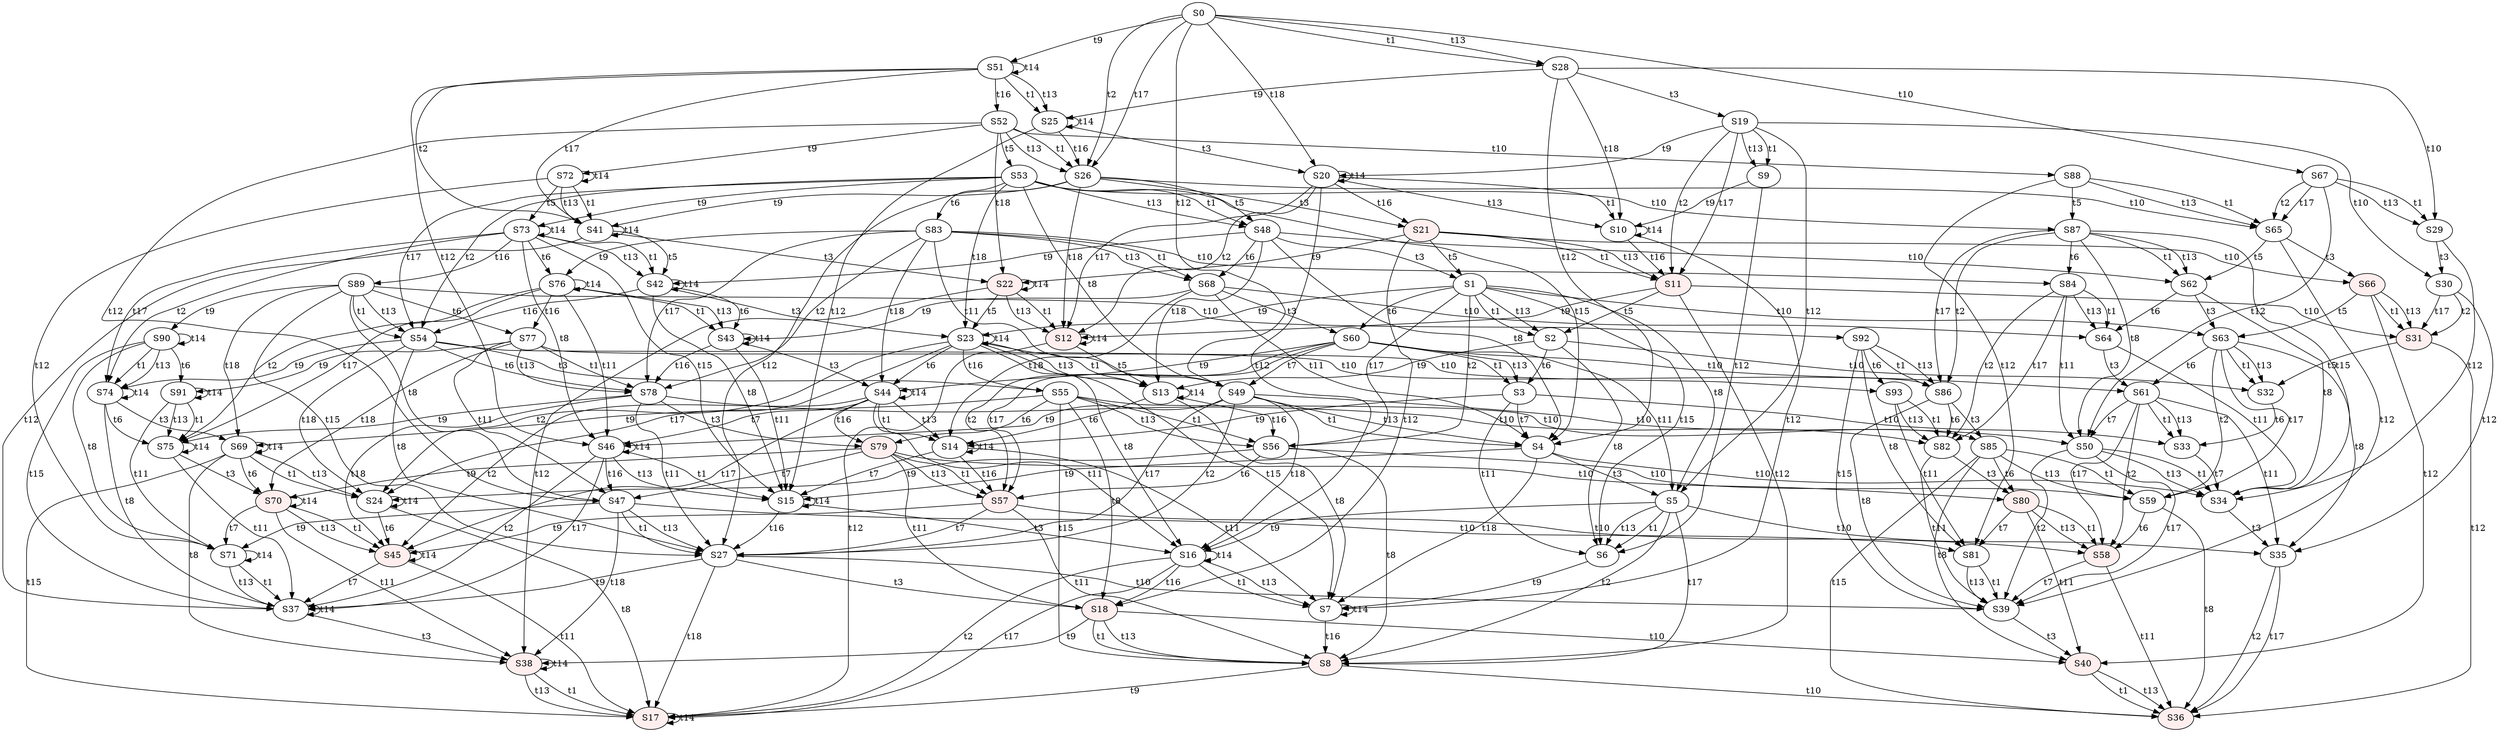 digraph "SCdebug/38" {
node [fillcolor="#FFFFFF"]; S55 ;
node [fillcolor="#FFFFFF"]; S53 ;
node [fillcolor="#FFFFFF"]; S49 ;
node [fillcolor="#FFFFFF"]; S47 ;
node [style=filled fillcolor="#FFEEEE"]; S18 ;
node [fillcolor="#FFFFFF"]; S1 ;
node [fillcolor="#FFFFFF"]; S5 ;
node [fillcolor="#FFFFFF"]; S89 ;
node [fillcolor="#FFFFFF"]; S46 ;
node [style=filled fillcolor="#FFEEEE"]; S38 ;
node [fillcolor="#FFFFFF"]; S23 ;
node [fillcolor="#FFFFFF"]; S16 ;
node [fillcolor="#FFFFFF"]; S69 ;
node [fillcolor="#FFFFFF"]; S71 ;
node [fillcolor="#FFFFFF"]; S73 ;
node [fillcolor="#FFFFFF"]; S90 ;
node [fillcolor="#FFFFFF"]; S50 ;
node [style=filled fillcolor="#FFEEEE"]; S40 ;
node [fillcolor="#FFFFFF"]; S35 ;
node [fillcolor="#FFFFFF"]; S63 ;
node [fillcolor="#FFFFFF"]; S81 ;
node [fillcolor="#FFFFFF"]; S85 ;
node [fillcolor="#FFFFFF"]; S87 ;
node [fillcolor="#FFFFFF"]; S92 ;
node [fillcolor="#FFFFFF"]; S28 ;
node [fillcolor="#FFFFFF"]; S26 ;
node [fillcolor="#FFFFFF"]; S9 ;
node [style=filled fillcolor="#FFEEEE"]; S11 ;
node [fillcolor="#FFFFFF"]; S41 ;
node [fillcolor="#FFFFFF"]; S25 ;
node [fillcolor="#FFFFFF"]; S10 ;
node [style=filled fillcolor="#FFEEEE"]; S12 ;
node [style=filled fillcolor="#FFEEEE"]; S31 ;
node [fillcolor="#FFFFFF"]; S29 ;
node [fillcolor="#FFFFFF"]; S65 ;
node [fillcolor="#FFFFFF"]; S52 ;
node [fillcolor="#FFFFFF"]; S0 ;
node [style=filled fillcolor="#FFEEEE"]; S21 ;
node [fillcolor="#FFFFFF"]; S19 ;
node [fillcolor="#FFFFFF"]; S51 ;
node [style=filled fillcolor="#FFEEEE"]; S22 ;
node [fillcolor="#FFFFFF"]; S20 ;
node [fillcolor="#FFFFFF"]; S72 ;
node [fillcolor="#FFFFFF"]; S30 ;
node [style=filled fillcolor="#FFEEEE"]; S66 ;
node [fillcolor="#FFFFFF"]; S67 ;
node [fillcolor="#FFFFFF"]; S88 ;
node [style=filled fillcolor="#FFEEEE"]; S57 ;
node [fillcolor="#FFFFFF"]; S3 ;
node [fillcolor="#FFFFFF"]; S68 ;
node [fillcolor="#FFFFFF"]; S78 ;
node [style=filled fillcolor="#FFEEEE"]; S45 ;
node [fillcolor="#FFFFFF"]; S43 ;
node [fillcolor="#FFFFFF"]; S14 ;
node [fillcolor="#FFFFFF"]; S75 ;
node [style=filled fillcolor="#FFEEEE"]; S58 ;
node [fillcolor="#FFFFFF"]; S33 ;
node [fillcolor="#FFFFFF"]; S64 ;
node [fillcolor="#FFFFFF"]; S82 ;
node [fillcolor="#FFFFFF"]; S56 ;
node [fillcolor="#FFFFFF"]; S54 ;
node [fillcolor="#FFFFFF"]; S27 ;
node [fillcolor="#FFFFFF"]; S48 ;
node [fillcolor="#FFFFFF"]; S2 ;
node [fillcolor="#FFFFFF"]; S4 ;
node [fillcolor="#FFFFFF"]; S6 ;
node [style=filled fillcolor="#FFEEEE"]; S8 ;
node [fillcolor="#FFFFFF"]; S42 ;
node [fillcolor="#FFFFFF"]; S37 ;
node [fillcolor="#FFFFFF"]; S24 ;
node [fillcolor="#FFFFFF"]; S7 ;
node [fillcolor="#FFFFFF"]; S13 ;
node [fillcolor="#FFFFFF"]; S15 ;
node [style=filled fillcolor="#FFEEEE"]; S17 ;
node [fillcolor="#FFFFFF"]; S74 ;
node [fillcolor="#FFFFFF"]; S59 ;
node [fillcolor="#FFFFFF"]; S39 ;
node [style=filled fillcolor="#FFEEEE"]; S36 ;
node [fillcolor="#FFFFFF"]; S34 ;
node [fillcolor="#FFFFFF"]; S32 ;
node [fillcolor="#FFFFFF"]; S62 ;
node [fillcolor="#FFFFFF"]; S86 ;
node [fillcolor="#FFFFFF"]; S60 ;
node [fillcolor="#FFFFFF"]; S77 ;
node [style=filled fillcolor="#FFEEEE"]; S79 ;
node [fillcolor="#FFFFFF"]; S83 ;
node [fillcolor="#FFFFFF"]; S44 ;
node [style=filled fillcolor="#FFEEEE"]; S70 ;
node [fillcolor="#FFFFFF"]; S76 ;
node [fillcolor="#FFFFFF"]; S91 ;
node [fillcolor="#FFFFFF"]; S61 ;
node [style=filled fillcolor="#FFEEEE"]; S80 ;
node [fillcolor="#FFFFFF"]; S84 ;
node [fillcolor="#FFFFFF"]; S93 ;
S55 -> S79 [label=t6]
S55 -> S56 [label=t1]
S55 -> S56 [label=t13]
S55 -> S8 [label=t15]
S55 -> S85 [label=t10]
S55 -> S69 [label=t9]
S55 -> S18 [label=t8]
S53 -> S83 [label=t6]
S53 -> S54 [label=t2]
S53 -> S54 [label=t17]
S53 -> S48 [label=t1]
S53 -> S48 [label=t13]
S53 -> S4 [label=t15]
S53 -> S87 [label=t10]
S53 -> S23 [label=t18]
S53 -> S73 [label=t9]
S53 -> S49 [label=t8]
S49 -> S27 [label=t2]
S49 -> S27 [label=t17]
S49 -> S4 [label=t1]
S49 -> S4 [label=t13]
S49 -> S50 [label=t10]
S49 -> S46 [label=t9]
S49 -> S16 [label=t18]
S47 -> S27 [label=t1]
S47 -> S27 [label=t13]
S47 -> S81 [label=t10]
S47 -> S38 [label=t18]
S47 -> S71 [label=t9]
S18 -> S8 [label=t1]
S18 -> S8 [label=t13]
S18 -> S40 [label=t10]
S18 -> S38 [label=t9]
S1 -> S60 [label=t6]
S1 -> S56 [label=t2]
S1 -> S56 [label=t17]
S1 -> S2 [label=t1]
S1 -> S2 [label=t13]
S1 -> S6 [label=t15]
S1 -> S63 [label=t10]
S1 -> S23 [label=t9]
S1 -> S5 [label=t8]
S5 -> S6 [label=t1]
S5 -> S6 [label=t13]
S5 -> S8 [label=t2]
S5 -> S8 [label=t17]
S5 -> S35 [label=t10]
S5 -> S16 [label=t9]
S89 -> S77 [label=t6]
S89 -> S54 [label=t1]
S89 -> S54 [label=t13]
S89 -> S27 [label=t15]
S89 -> S92 [label=t10]
S89 -> S69 [label=t18]
S89 -> S90 [label=t9]
S89 -> S47 [label=t8]
S46 -> S37 [label=t2]
S46 -> S37 [label=t17]
S46 -> S15 [label=t1]
S46 -> S15 [label=t13]
S46 -> S46 [label=t14]
S46 -> S47 [label=t16]
S38 -> S17 [label=t1]
S38 -> S17 [label=t13]
S38 -> S38 [label=t14]
S23 -> S44 [label=t6]
S23 -> S24 [label=t2]
S23 -> S24 [label=t17]
S23 -> S7 [label=t15]
S23 -> S13 [label=t1]
S23 -> S13 [label=t13]
S23 -> S16 [label=t8]
S23 -> S23 [label=t14]
S23 -> S55 [label=t16]
S16 -> S7 [label=t1]
S16 -> S7 [label=t13]
S16 -> S17 [label=t2]
S16 -> S17 [label=t17]
S16 -> S16 [label=t14]
S16 -> S18 [label=t16]
S69 -> S70 [label=t6]
S69 -> S24 [label=t1]
S69 -> S24 [label=t13]
S69 -> S17 [label=t15]
S69 -> S38 [label=t8]
S69 -> S69 [label=t14]
S71 -> S37 [label=t1]
S71 -> S37 [label=t13]
S71 -> S71 [label=t14]
S73 -> S76 [label=t6]
S73 -> S42 [label=t1]
S73 -> S42 [label=t13]
S73 -> S15 [label=t15]
S73 -> S74 [label=t2]
S73 -> S74 [label=t17]
S73 -> S46 [label=t8]
S73 -> S73 [label=t14]
S73 -> S89 [label=t16]
S90 -> S91 [label=t6]
S90 -> S37 [label=t15]
S90 -> S74 [label=t1]
S90 -> S74 [label=t13]
S90 -> S71 [label=t8]
S90 -> S90 [label=t14]
S50 -> S39 [label=t2]
S50 -> S39 [label=t17]
S50 -> S34 [label=t1]
S50 -> S34 [label=t13]
S40 -> S36 [label=t1]
S40 -> S36 [label=t13]
S35 -> S36 [label=t2]
S35 -> S36 [label=t17]
S63 -> S61 [label=t6]
S63 -> S59 [label=t2]
S63 -> S59 [label=t17]
S63 -> S32 [label=t1]
S63 -> S32 [label=t13]
S63 -> S35 [label=t8]
S81 -> S39 [label=t1]
S81 -> S39 [label=t13]
S85 -> S80 [label=t6]
S85 -> S59 [label=t1]
S85 -> S59 [label=t13]
S85 -> S36 [label=t15]
S85 -> S40 [label=t8]
S87 -> S84 [label=t6]
S87 -> S34 [label=t15]
S87 -> S62 [label=t1]
S87 -> S62 [label=t13]
S87 -> S86 [label=t2]
S87 -> S86 [label=t17]
S87 -> S50 [label=t8]
S92 -> S93 [label=t6]
S92 -> S39 [label=t15]
S92 -> S86 [label=t1]
S92 -> S86 [label=t13]
S92 -> S81 [label=t8]
S28 -> S4 [label=t12]
S28 -> S19 [label=t3]
S28 -> S29 [label=t10]
S28 -> S25 [label=t9]
S28 -> S10 [label=t18]
S26 -> S27 [label=t12]
S26 -> S48 [label=t5]
S26 -> S21 [label=t3]
S26 -> S65 [label=t10]
S26 -> S41 [label=t9]
S26 -> S12 [label=t18]
S9 -> S6 [label=t12]
S9 -> S10 [label=t9]
S11 -> S2 [label=t5]
S11 -> S8 [label=t12]
S11 -> S31 [label=t10]
S11 -> S12 [label=t9]
S41 -> S42 [label=t5]
S41 -> S37 [label=t12]
S41 -> S22 [label=t3]
S41 -> S41 [label=t14]
S25 -> S15 [label=t12]
S25 -> S20 [label=t3]
S25 -> S25 [label=t14]
S25 -> S26 [label=t16]
S10 -> S7 [label=t12]
S10 -> S10 [label=t14]
S10 -> S11 [label=t16]
S12 -> S13 [label=t5]
S12 -> S17 [label=t12]
S12 -> S12 [label=t14]
S31 -> S36 [label=t12]
S31 -> S32 [label=t5]
S29 -> S34 [label=t12]
S29 -> S30 [label=t3]
S65 -> S39 [label=t12]
S65 -> S62 [label=t5]
S65 -> S66 [label=t3]
S52 -> S88 [label=t10]
S52 -> S22 [label=t18]
S52 -> S72 [label=t9]
S52 -> S26 [label=t1]
S52 -> S26 [label=t13]
S52 -> S53 [label=t5]
S52 -> S47 [label=t12]
S0 -> S67 [label=t10]
S0 -> S51 [label=t9]
S0 -> S20 [label=t18]
S0 -> S28 [label=t1]
S0 -> S26 [label=t2]
S0 -> S28 [label=t13]
S0 -> S26 [label=t17]
S0 -> S49 [label=t12]
S21 -> S66 [label=t10]
S21 -> S22 [label=t9]
S21 -> S11 [label=t1]
S21 -> S11 [label=t13]
S21 -> S1 [label=t5]
S21 -> S18 [label=t12]
S19 -> S30 [label=t10]
S19 -> S20 [label=t9]
S19 -> S9 [label=t1]
S19 -> S11 [label=t2]
S19 -> S9 [label=t13]
S19 -> S11 [label=t17]
S19 -> S5 [label=t12]
S51 -> S25 [label=t1]
S51 -> S41 [label=t2]
S51 -> S25 [label=t13]
S51 -> S41 [label=t17]
S51 -> S46 [label=t12]
S51 -> S51 [label=t14]
S51 -> S52 [label=t16]
S22 -> S12 [label=t1]
S22 -> S12 [label=t13]
S22 -> S23 [label=t5]
S22 -> S38 [label=t12]
S22 -> S22 [label=t14]
S20 -> S10 [label=t1]
S20 -> S12 [label=t2]
S20 -> S10 [label=t13]
S20 -> S12 [label=t17]
S20 -> S16 [label=t12]
S20 -> S20 [label=t14]
S20 -> S21 [label=t16]
S72 -> S41 [label=t1]
S72 -> S41 [label=t13]
S72 -> S73 [label=t5]
S72 -> S71 [label=t12]
S72 -> S72 [label=t14]
S30 -> S31 [label=t2]
S30 -> S31 [label=t17]
S30 -> S35 [label=t12]
S66 -> S31 [label=t1]
S66 -> S31 [label=t13]
S66 -> S63 [label=t5]
S66 -> S40 [label=t12]
S67 -> S29 [label=t1]
S67 -> S65 [label=t2]
S67 -> S29 [label=t13]
S67 -> S65 [label=t17]
S67 -> S50 [label=t12]
S88 -> S65 [label=t1]
S88 -> S65 [label=t13]
S88 -> S87 [label=t5]
S88 -> S81 [label=t12]
S57 -> S27 [label=t7]
S57 -> S8 [label=t11]
S57 -> S58 [label=t10]
S57 -> S45 [label=t9]
S3 -> S4 [label=t7]
S3 -> S6 [label=t11]
S3 -> S33 [label=t10]
S3 -> S14 [label=t9]
S68 -> S60 [label=t3]
S68 -> S4 [label=t11]
S68 -> S64 [label=t10]
S68 -> S43 [label=t9]
S68 -> S14 [label=t18]
S78 -> S79 [label=t3]
S78 -> S27 [label=t11]
S78 -> S82 [label=t10]
S78 -> S45 [label=t18]
S78 -> S75 [label=t9]
S45 -> S37 [label=t7]
S45 -> S17 [label=t11]
S45 -> S45 [label=t14]
S43 -> S44 [label=t3]
S43 -> S15 [label=t11]
S43 -> S43 [label=t14]
S43 -> S78 [label=t16]
S14 -> S7 [label=t11]
S14 -> S15 [label=t7]
S14 -> S14 [label=t14]
S14 -> S57 [label=t16]
S75 -> S70 [label=t3]
S75 -> S37 [label=t11]
S75 -> S75 [label=t14]
S58 -> S39 [label=t7]
S58 -> S36 [label=t11]
S33 -> S34 [label=t7]
S64 -> S61 [label=t3]
S64 -> S34 [label=t11]
S82 -> S80 [label=t3]
S82 -> S39 [label=t11]
S56 -> S59 [label=t10]
S56 -> S24 [label=t9]
S56 -> S57 [label=t6]
S56 -> S8 [label=t8]
S54 -> S86 [label=t10]
S54 -> S24 [label=t18]
S54 -> S74 [label=t9]
S54 -> S55 [label=t3]
S54 -> S78 [label=t6]
S54 -> S27 [label=t8]
S27 -> S39 [label=t10]
S27 -> S37 [label=t9]
S27 -> S17 [label=t18]
S27 -> S18 [label=t3]
S48 -> S62 [label=t10]
S48 -> S42 [label=t9]
S48 -> S13 [label=t18]
S48 -> S1 [label=t3]
S48 -> S68 [label=t6]
S48 -> S4 [label=t8]
S2 -> S32 [label=t10]
S2 -> S13 [label=t9]
S2 -> S3 [label=t6]
S2 -> S6 [label=t8]
S4 -> S34 [label=t10]
S4 -> S7 [label=t18]
S4 -> S15 [label=t9]
S4 -> S5 [label=t3]
S6 -> S7 [label=t9]
S8 -> S36 [label=t10]
S8 -> S17 [label=t9]
S42 -> S23 [label=t3]
S42 -> S43 [label=t6]
S42 -> S15 [label=t8]
S42 -> S42 [label=t14]
S42 -> S54 [label=t16]
S37 -> S38 [label=t3]
S37 -> S37 [label=t14]
S24 -> S45 [label=t6]
S24 -> S17 [label=t8]
S24 -> S24 [label=t14]
S7 -> S7 [label=t14]
S7 -> S8 [label=t16]
S13 -> S7 [label=t8]
S13 -> S14 [label=t6]
S13 -> S13 [label=t14]
S13 -> S56 [label=t16]
S15 -> S16 [label=t3]
S15 -> S15 [label=t14]
S15 -> S27 [label=t16]
S17 -> S17 [label=t14]
S74 -> S37 [label=t8]
S74 -> S69 [label=t3]
S74 -> S75 [label=t6]
S74 -> S74 [label=t14]
S59 -> S58 [label=t6]
S59 -> S36 [label=t8]
S39 -> S40 [label=t3]
S34 -> S35 [label=t3]
S32 -> S33 [label=t6]
S62 -> S34 [label=t8]
S62 -> S63 [label=t3]
S62 -> S64 [label=t6]
S86 -> S39 [label=t8]
S86 -> S85 [label=t3]
S86 -> S82 [label=t6]
S60 -> S61 [label=t10]
S60 -> S44 [label=t9]
S60 -> S3 [label=t1]
S60 -> S57 [label=t2]
S60 -> S3 [label=t13]
S60 -> S57 [label=t17]
S60 -> S49 [label=t7]
S60 -> S5 [label=t11]
S77 -> S93 [label=t10]
S77 -> S70 [label=t18]
S77 -> S91 [label=t9]
S77 -> S78 [label=t1]
S77 -> S78 [label=t13]
S77 -> S47 [label=t11]
S79 -> S80 [label=t10]
S79 -> S70 [label=t9]
S79 -> S57 [label=t1]
S79 -> S57 [label=t13]
S79 -> S47 [label=t7]
S79 -> S18 [label=t11]
S83 -> S84 [label=t10]
S83 -> S44 [label=t18]
S83 -> S76 [label=t9]
S83 -> S68 [label=t1]
S83 -> S78 [label=t2]
S83 -> S68 [label=t13]
S83 -> S78 [label=t17]
S83 -> S49 [label=t11]
S44 -> S14 [label=t1]
S44 -> S45 [label=t2]
S44 -> S14 [label=t13]
S44 -> S45 [label=t17]
S44 -> S46 [label=t7]
S44 -> S16 [label=t11]
S44 -> S44 [label=t14]
S44 -> S79 [label=t16]
S70 -> S45 [label=t1]
S70 -> S45 [label=t13]
S70 -> S71 [label=t7]
S70 -> S38 [label=t11]
S70 -> S70 [label=t14]
S76 -> S43 [label=t1]
S76 -> S75 [label=t2]
S76 -> S43 [label=t13]
S76 -> S75 [label=t17]
S76 -> S46 [label=t11]
S76 -> S76 [label=t14]
S76 -> S77 [label=t16]
S91 -> S75 [label=t1]
S91 -> S75 [label=t13]
S91 -> S71 [label=t11]
S91 -> S91 [label=t14]
S61 -> S33 [label=t1]
S61 -> S58 [label=t2]
S61 -> S33 [label=t13]
S61 -> S58 [label=t17]
S61 -> S50 [label=t7]
S61 -> S35 [label=t11]
S80 -> S58 [label=t1]
S80 -> S58 [label=t13]
S80 -> S81 [label=t7]
S80 -> S40 [label=t11]
S84 -> S64 [label=t1]
S84 -> S82 [label=t2]
S84 -> S64 [label=t13]
S84 -> S82 [label=t17]
S84 -> S50 [label=t11]
S93 -> S82 [label=t1]
S93 -> S82 [label=t13]
S93 -> S81 [label=t11]
}